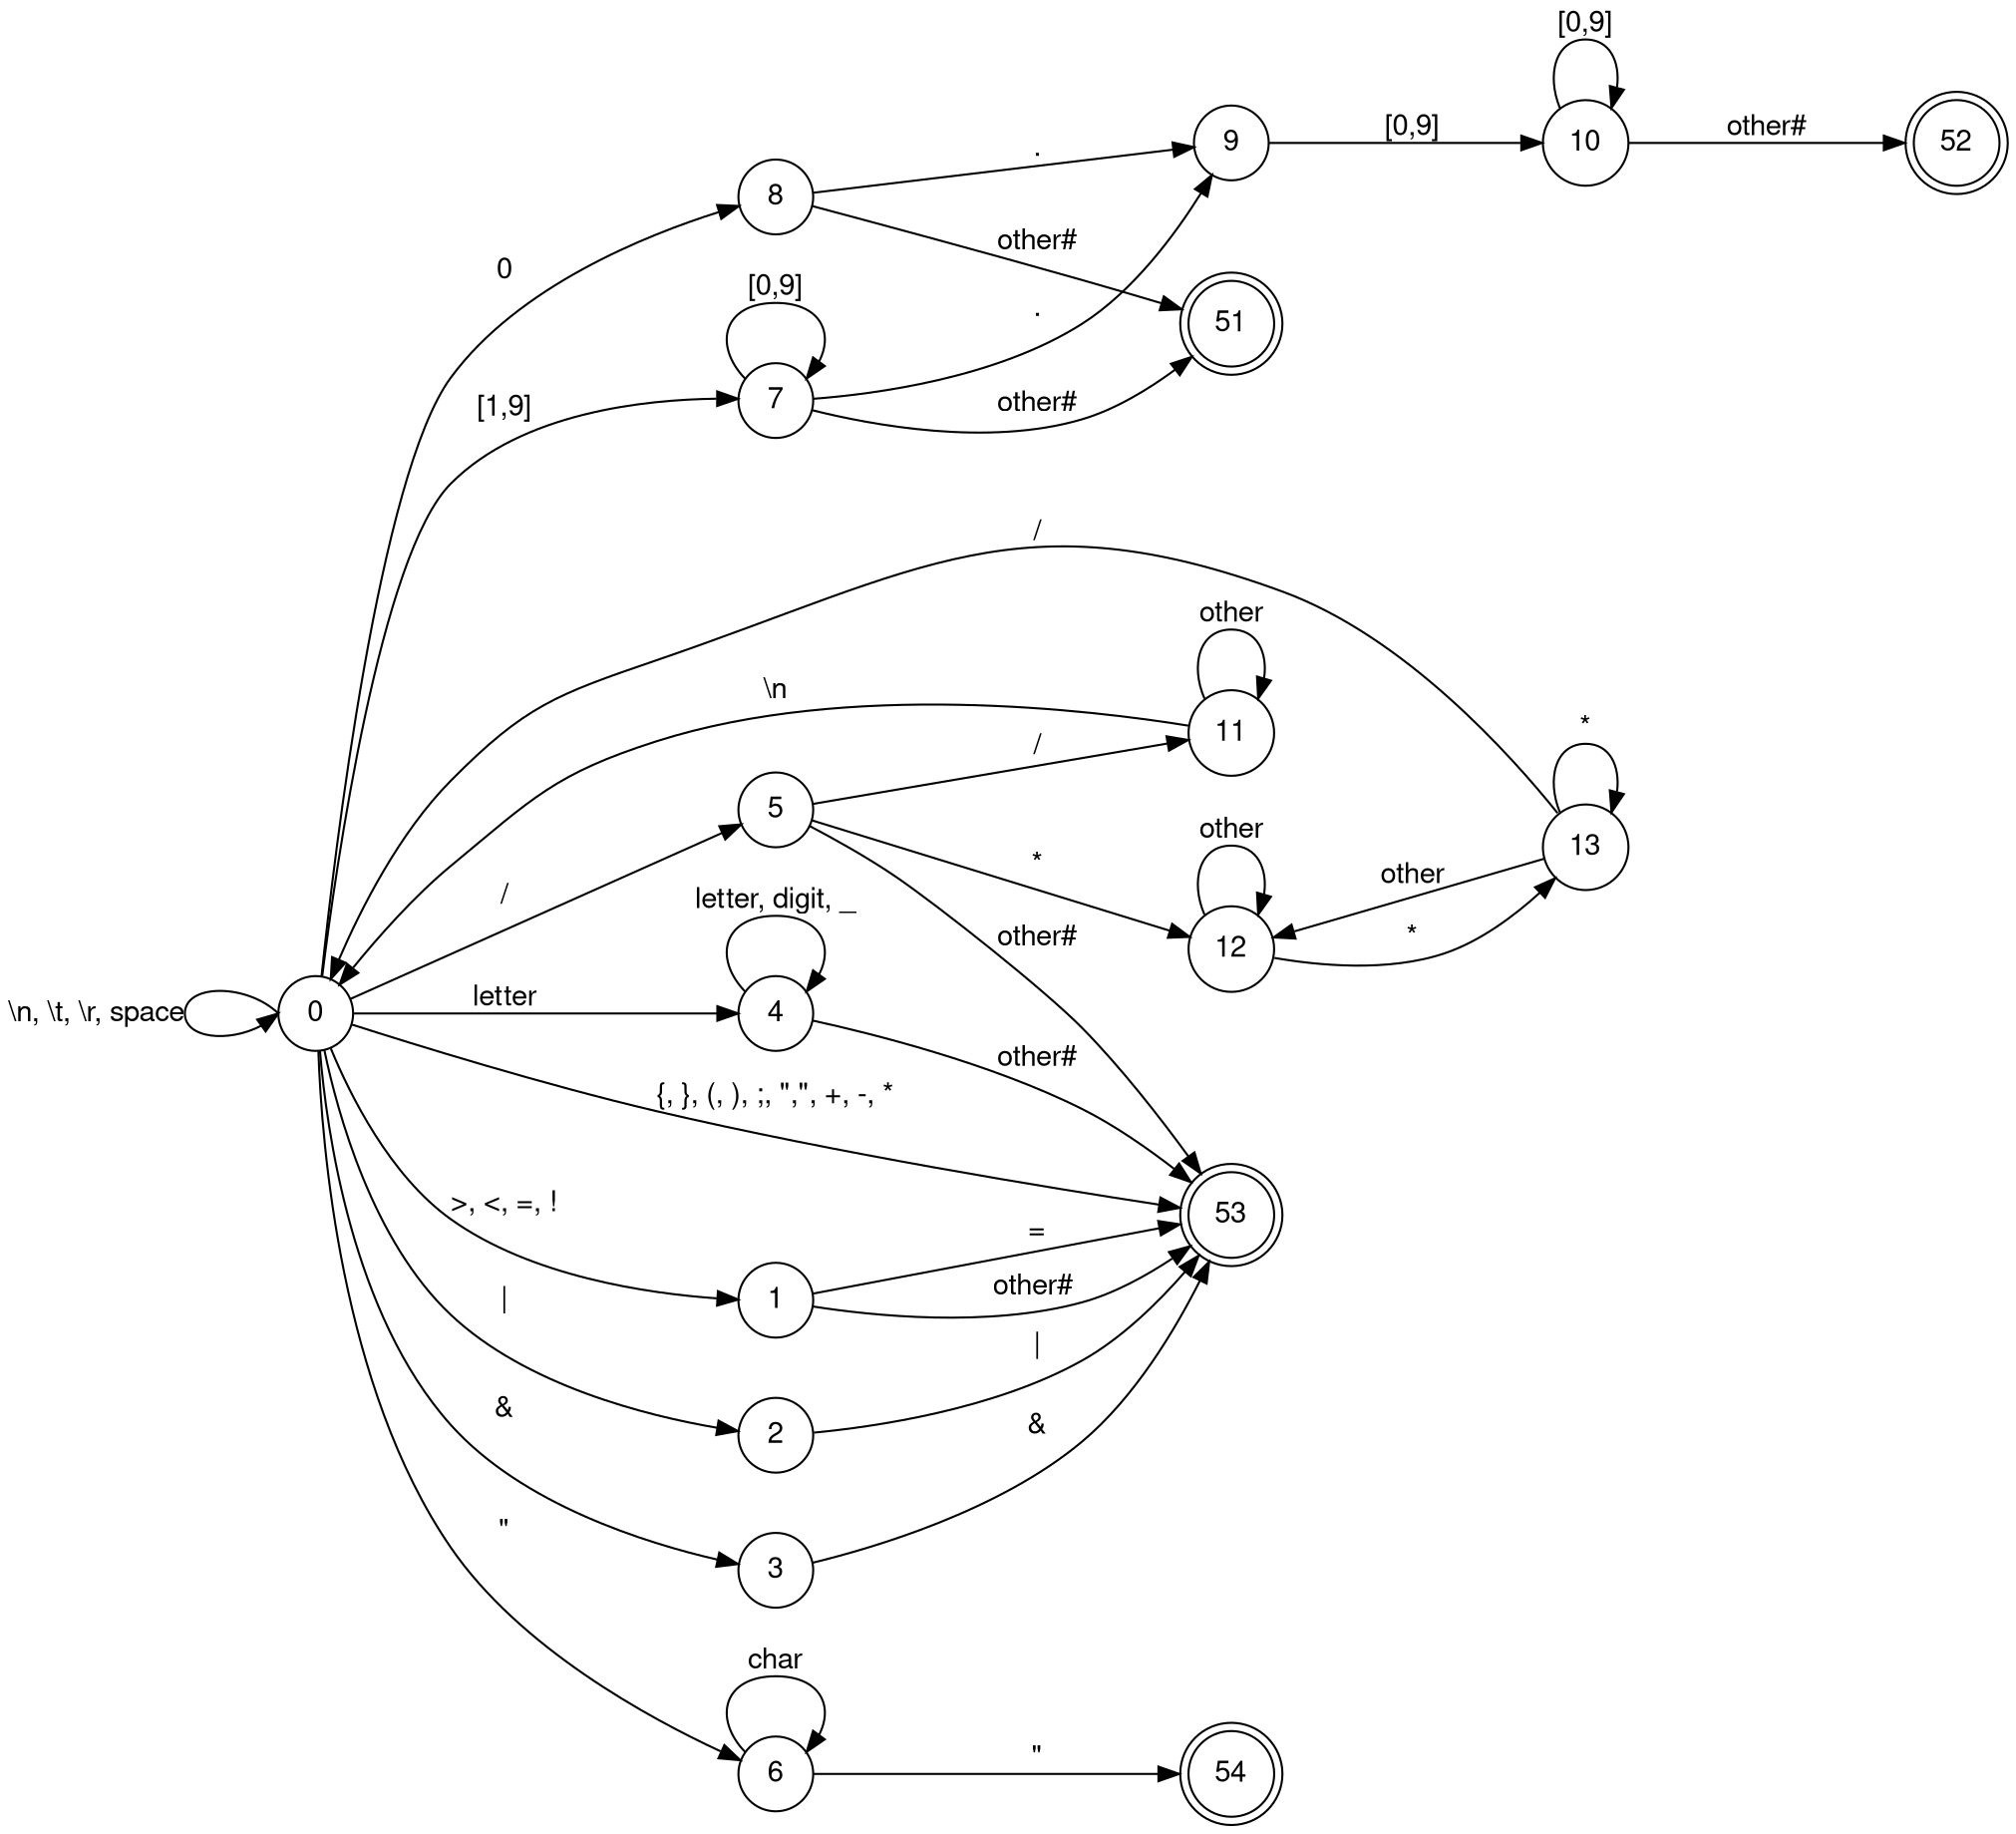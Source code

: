 /*
* Caio Vinicius Pereira Silveira
* Leonardo Gonçalves Grossi
* Mariana Gurgel Ferreira
*
* Compiler for a simple programming language
*
* September 2023
*/

// dot -Tpng DFA/lexical_DFA.dot -o DFA/lexical_DFA.png
digraph lexical_DFA {
	fontname="Helvetica,Arial,sans-serif"
	node [fontname="Helvetica,Arial,sans-serif"]
	edge [fontname="Helvetica,Arial,sans-serif"]
	ranksep = 1.3;
	nodesep = 0.4;
	rankdir=LR;
	node [shape = doublecircle, /*width=1*/]; 51, 52, 53, 54;
	node [shape = circle, /*width=1*/]
	0:w -> 0:w [label = "\\n, \\t, \\r, space"];
	// Comments transitions
	0 -> 5 [label = "/"];
	5 -> 53 [label = "other#"];
	5 -> 11 [label = "/"];
	5 -> 12 [label = "*"];
	11 -> 0 [label = "\\n"];
	11 -> 11 [label = "other"];
	12 -> 13 [label = "*"];
	12 -> 12 [label = "other"];
	13 -> 13 [label = "*"];
	13 -> 0 [label = "/"];
	13 -> 12 [label = "other"];

	0 -> 53 [label = "{, }, (, ), ;, \",\", +, -, *"];
	0 -> 1 [label = ">, <, =, !"];
	1 -> 53 [label = "="];
	1 -> 53 [label = "other# "];

	0 -> 2 [label = "|"];
	2 -> 53 [label = "|"];
	0 -> 3 [label = "&"];
	3 -> 53 [label = "&"];

	// Identifier / reserved word
	0 -> 4 [label = "letter"];
	4 -> 4 [label = "letter, digit, _"];
	4 -> 53 [label = "other#"];

	// Literal
	0 -> 6 [label = "\""]
	6 -> 6 [label = "char"];
	6 -> 54 [label = "\""];

	// Numeric constants
	0 -> 7 [label = "[1,9]"];
	7 -> 7 [label = "[0,9]"];
	7 -> 9 [label = "."];
	7 -> 51 [label = "other#"];
	9 -> 10 [label = "[0,9]"];
	10 -> 10 [label = "[0,9]"];
	10 -> 52 [label = "other#"];

	0 -> 8 [label = "0"];
	8 -> 51 [label = "other#"];
	8 -> 9 [label = "."];
}
